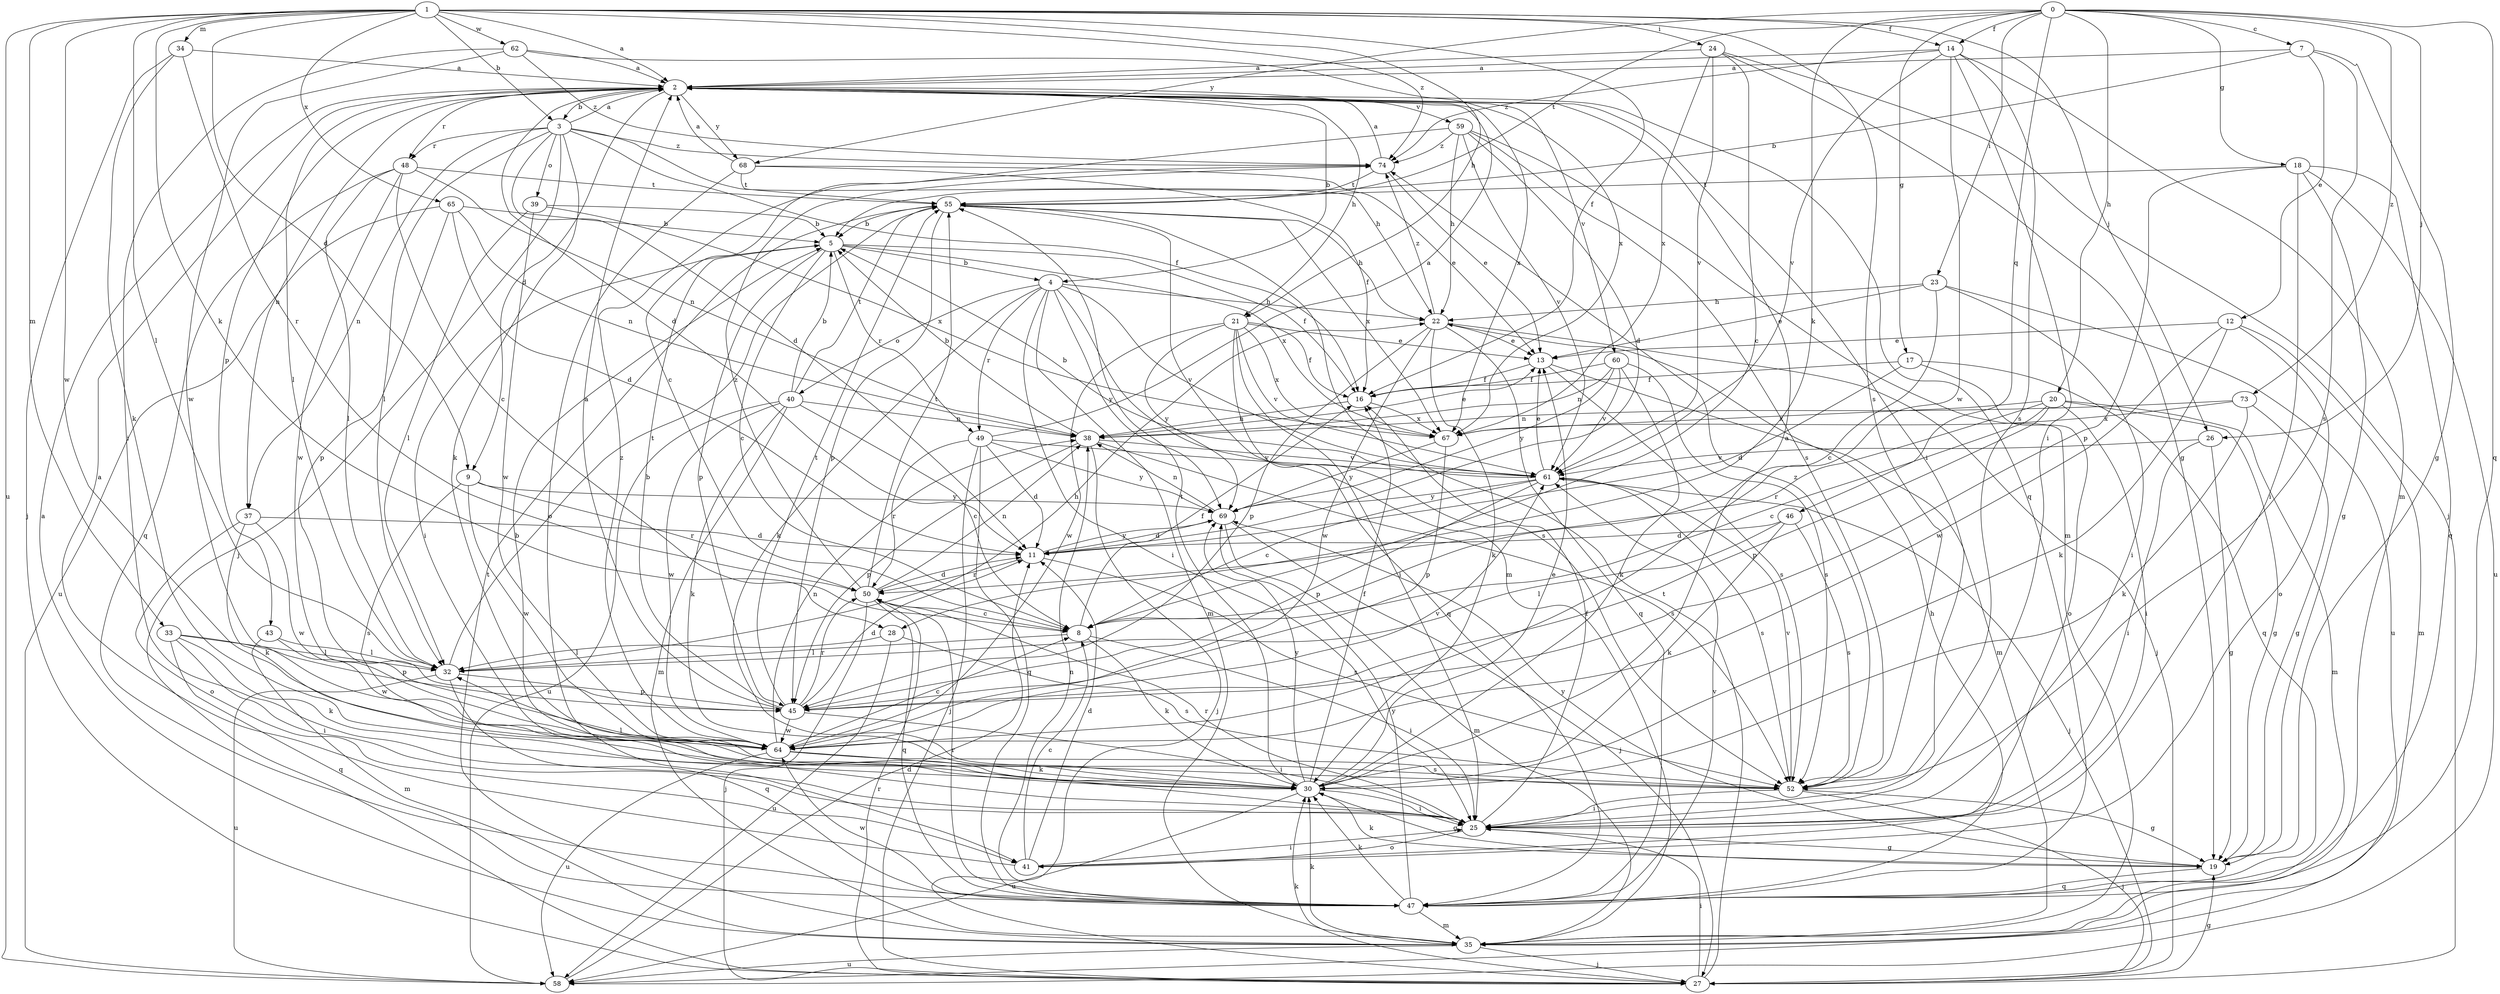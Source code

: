 strict digraph  {
0;
1;
2;
3;
4;
5;
7;
8;
9;
11;
12;
13;
14;
16;
17;
18;
19;
20;
21;
22;
23;
24;
25;
26;
27;
28;
30;
32;
33;
34;
35;
37;
38;
39;
40;
41;
43;
45;
46;
47;
48;
49;
50;
52;
55;
58;
59;
60;
61;
62;
64;
65;
67;
68;
69;
73;
74;
0 -> 7  [label=c];
0 -> 14  [label=f];
0 -> 17  [label=g];
0 -> 18  [label=g];
0 -> 20  [label=h];
0 -> 23  [label=i];
0 -> 26  [label=j];
0 -> 28  [label=k];
0 -> 46  [label=q];
0 -> 47  [label=q];
0 -> 55  [label=t];
0 -> 68  [label=y];
0 -> 73  [label=z];
1 -> 2  [label=a];
1 -> 3  [label=b];
1 -> 9  [label=d];
1 -> 14  [label=f];
1 -> 16  [label=f];
1 -> 21  [label=h];
1 -> 24  [label=i];
1 -> 26  [label=j];
1 -> 28  [label=k];
1 -> 32  [label=l];
1 -> 33  [label=m];
1 -> 34  [label=m];
1 -> 52  [label=s];
1 -> 58  [label=u];
1 -> 62  [label=w];
1 -> 64  [label=w];
1 -> 65  [label=x];
1 -> 74  [label=z];
2 -> 3  [label=b];
2 -> 4  [label=b];
2 -> 9  [label=d];
2 -> 11  [label=d];
2 -> 21  [label=h];
2 -> 25  [label=i];
2 -> 32  [label=l];
2 -> 37  [label=n];
2 -> 43  [label=p];
2 -> 47  [label=q];
2 -> 48  [label=r];
2 -> 59  [label=v];
2 -> 60  [label=v];
2 -> 67  [label=x];
2 -> 68  [label=y];
3 -> 2  [label=a];
3 -> 11  [label=d];
3 -> 16  [label=f];
3 -> 22  [label=h];
3 -> 27  [label=j];
3 -> 30  [label=k];
3 -> 32  [label=l];
3 -> 37  [label=n];
3 -> 39  [label=o];
3 -> 48  [label=r];
3 -> 74  [label=z];
4 -> 22  [label=h];
4 -> 25  [label=i];
4 -> 30  [label=k];
4 -> 35  [label=m];
4 -> 40  [label=o];
4 -> 49  [label=r];
4 -> 52  [label=s];
4 -> 61  [label=v];
4 -> 69  [label=y];
5 -> 4  [label=b];
5 -> 8  [label=c];
5 -> 16  [label=f];
5 -> 25  [label=i];
5 -> 45  [label=p];
5 -> 49  [label=r];
5 -> 67  [label=x];
7 -> 2  [label=a];
7 -> 5  [label=b];
7 -> 12  [label=e];
7 -> 19  [label=g];
7 -> 52  [label=s];
8 -> 16  [label=f];
8 -> 25  [label=i];
8 -> 30  [label=k];
8 -> 32  [label=l];
9 -> 50  [label=r];
9 -> 52  [label=s];
9 -> 64  [label=w];
9 -> 69  [label=y];
11 -> 50  [label=r];
11 -> 52  [label=s];
11 -> 69  [label=y];
12 -> 13  [label=e];
12 -> 30  [label=k];
12 -> 35  [label=m];
12 -> 41  [label=o];
12 -> 64  [label=w];
13 -> 16  [label=f];
13 -> 35  [label=m];
13 -> 52  [label=s];
14 -> 2  [label=a];
14 -> 25  [label=i];
14 -> 35  [label=m];
14 -> 52  [label=s];
14 -> 61  [label=v];
14 -> 64  [label=w];
14 -> 74  [label=z];
16 -> 38  [label=n];
16 -> 67  [label=x];
17 -> 11  [label=d];
17 -> 16  [label=f];
17 -> 41  [label=o];
17 -> 47  [label=q];
18 -> 19  [label=g];
18 -> 25  [label=i];
18 -> 45  [label=p];
18 -> 47  [label=q];
18 -> 55  [label=t];
18 -> 58  [label=u];
19 -> 30  [label=k];
19 -> 47  [label=q];
19 -> 69  [label=y];
20 -> 8  [label=c];
20 -> 19  [label=g];
20 -> 25  [label=i];
20 -> 35  [label=m];
20 -> 45  [label=p];
20 -> 50  [label=r];
20 -> 67  [label=x];
21 -> 13  [label=e];
21 -> 16  [label=f];
21 -> 25  [label=i];
21 -> 47  [label=q];
21 -> 61  [label=v];
21 -> 64  [label=w];
21 -> 67  [label=x];
21 -> 69  [label=y];
22 -> 13  [label=e];
22 -> 27  [label=j];
22 -> 30  [label=k];
22 -> 45  [label=p];
22 -> 47  [label=q];
22 -> 64  [label=w];
22 -> 74  [label=z];
23 -> 8  [label=c];
23 -> 13  [label=e];
23 -> 22  [label=h];
23 -> 25  [label=i];
23 -> 58  [label=u];
24 -> 2  [label=a];
24 -> 8  [label=c];
24 -> 19  [label=g];
24 -> 27  [label=j];
24 -> 61  [label=v];
24 -> 67  [label=x];
25 -> 5  [label=b];
25 -> 16  [label=f];
25 -> 19  [label=g];
25 -> 41  [label=o];
25 -> 50  [label=r];
26 -> 19  [label=g];
26 -> 25  [label=i];
26 -> 61  [label=v];
27 -> 19  [label=g];
27 -> 25  [label=i];
27 -> 30  [label=k];
27 -> 50  [label=r];
27 -> 55  [label=t];
28 -> 32  [label=l];
28 -> 52  [label=s];
28 -> 58  [label=u];
30 -> 2  [label=a];
30 -> 13  [label=e];
30 -> 16  [label=f];
30 -> 19  [label=g];
30 -> 25  [label=i];
30 -> 55  [label=t];
30 -> 58  [label=u];
30 -> 69  [label=y];
32 -> 22  [label=h];
32 -> 45  [label=p];
32 -> 47  [label=q];
32 -> 55  [label=t];
32 -> 58  [label=u];
33 -> 25  [label=i];
33 -> 30  [label=k];
33 -> 32  [label=l];
33 -> 45  [label=p];
33 -> 47  [label=q];
34 -> 2  [label=a];
34 -> 27  [label=j];
34 -> 30  [label=k];
34 -> 50  [label=r];
35 -> 2  [label=a];
35 -> 27  [label=j];
35 -> 30  [label=k];
35 -> 55  [label=t];
35 -> 58  [label=u];
37 -> 11  [label=d];
37 -> 30  [label=k];
37 -> 41  [label=o];
37 -> 64  [label=w];
38 -> 5  [label=b];
38 -> 13  [label=e];
38 -> 27  [label=j];
38 -> 45  [label=p];
38 -> 52  [label=s];
38 -> 61  [label=v];
39 -> 5  [label=b];
39 -> 32  [label=l];
39 -> 64  [label=w];
39 -> 67  [label=x];
40 -> 5  [label=b];
40 -> 8  [label=c];
40 -> 30  [label=k];
40 -> 35  [label=m];
40 -> 38  [label=n];
40 -> 55  [label=t];
40 -> 58  [label=u];
40 -> 64  [label=w];
41 -> 2  [label=a];
41 -> 8  [label=c];
41 -> 11  [label=d];
41 -> 25  [label=i];
43 -> 32  [label=l];
43 -> 35  [label=m];
43 -> 64  [label=w];
45 -> 2  [label=a];
45 -> 5  [label=b];
45 -> 11  [label=d];
45 -> 25  [label=i];
45 -> 50  [label=r];
45 -> 55  [label=t];
45 -> 64  [label=w];
46 -> 11  [label=d];
46 -> 30  [label=k];
46 -> 32  [label=l];
46 -> 52  [label=s];
47 -> 22  [label=h];
47 -> 30  [label=k];
47 -> 35  [label=m];
47 -> 38  [label=n];
47 -> 50  [label=r];
47 -> 61  [label=v];
47 -> 64  [label=w];
47 -> 69  [label=y];
48 -> 8  [label=c];
48 -> 32  [label=l];
48 -> 38  [label=n];
48 -> 47  [label=q];
48 -> 55  [label=t];
48 -> 64  [label=w];
49 -> 2  [label=a];
49 -> 11  [label=d];
49 -> 27  [label=j];
49 -> 47  [label=q];
49 -> 50  [label=r];
49 -> 61  [label=v];
49 -> 69  [label=y];
50 -> 8  [label=c];
50 -> 11  [label=d];
50 -> 27  [label=j];
50 -> 38  [label=n];
50 -> 47  [label=q];
50 -> 55  [label=t];
50 -> 74  [label=z];
52 -> 19  [label=g];
52 -> 25  [label=i];
52 -> 27  [label=j];
52 -> 32  [label=l];
52 -> 61  [label=v];
52 -> 74  [label=z];
55 -> 5  [label=b];
55 -> 22  [label=h];
55 -> 35  [label=m];
55 -> 45  [label=p];
55 -> 67  [label=x];
58 -> 11  [label=d];
59 -> 8  [label=c];
59 -> 11  [label=d];
59 -> 22  [label=h];
59 -> 35  [label=m];
59 -> 52  [label=s];
59 -> 61  [label=v];
59 -> 74  [label=z];
60 -> 16  [label=f];
60 -> 30  [label=k];
60 -> 38  [label=n];
60 -> 52  [label=s];
60 -> 61  [label=v];
60 -> 69  [label=y];
61 -> 5  [label=b];
61 -> 8  [label=c];
61 -> 13  [label=e];
61 -> 27  [label=j];
61 -> 45  [label=p];
61 -> 52  [label=s];
61 -> 69  [label=y];
62 -> 2  [label=a];
62 -> 25  [label=i];
62 -> 64  [label=w];
62 -> 67  [label=x];
62 -> 74  [label=z];
64 -> 8  [label=c];
64 -> 30  [label=k];
64 -> 38  [label=n];
64 -> 52  [label=s];
64 -> 58  [label=u];
64 -> 61  [label=v];
64 -> 74  [label=z];
65 -> 5  [label=b];
65 -> 11  [label=d];
65 -> 38  [label=n];
65 -> 45  [label=p];
65 -> 58  [label=u];
67 -> 45  [label=p];
67 -> 69  [label=y];
68 -> 2  [label=a];
68 -> 13  [label=e];
68 -> 16  [label=f];
68 -> 41  [label=o];
68 -> 55  [label=t];
69 -> 11  [label=d];
69 -> 27  [label=j];
69 -> 35  [label=m];
69 -> 38  [label=n];
73 -> 19  [label=g];
73 -> 30  [label=k];
73 -> 38  [label=n];
73 -> 67  [label=x];
74 -> 2  [label=a];
74 -> 13  [label=e];
74 -> 55  [label=t];
}
